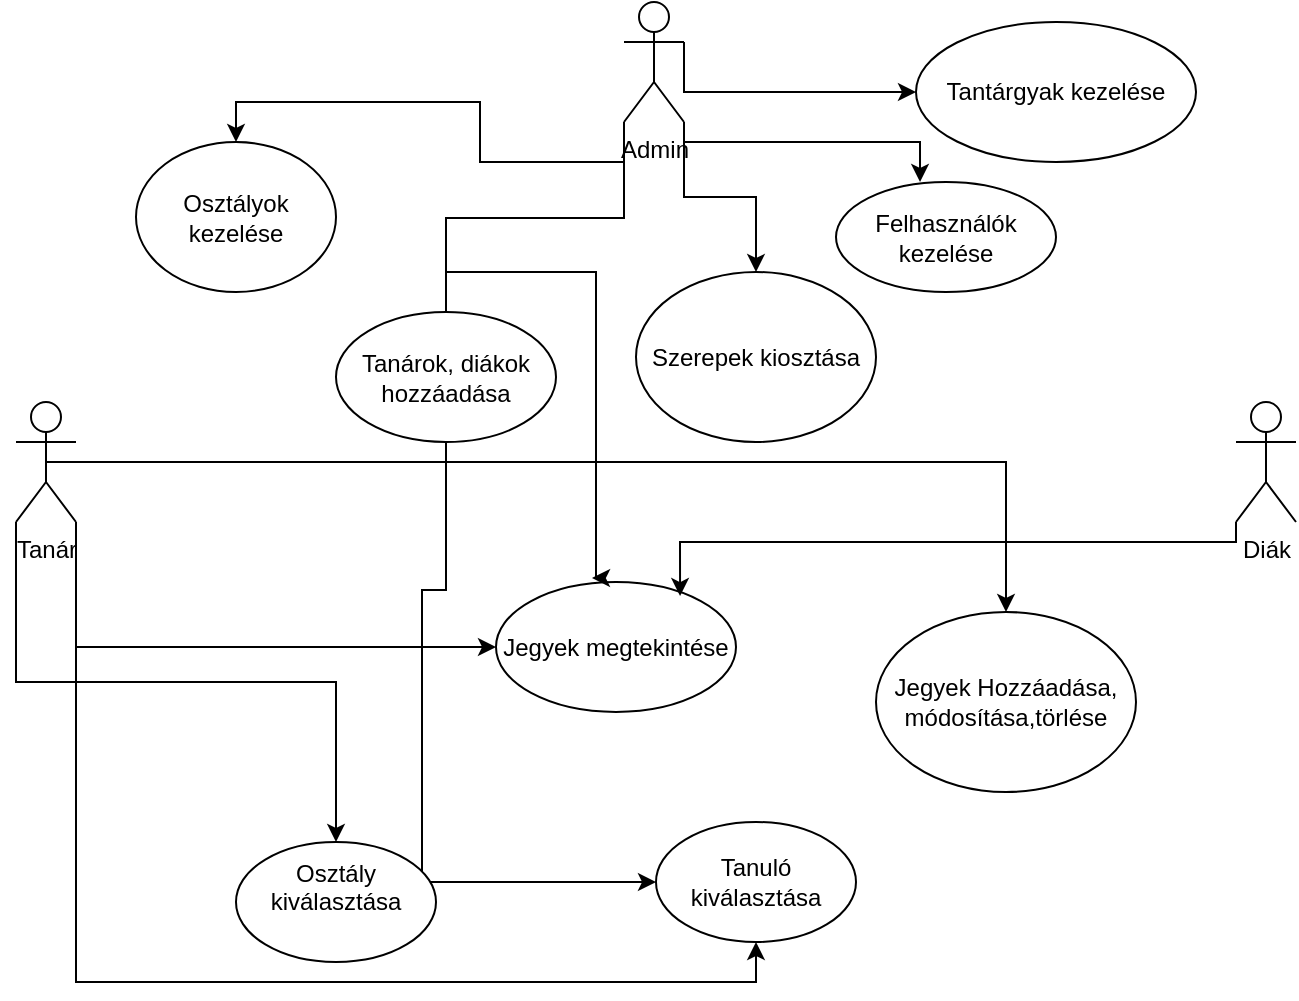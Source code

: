 <mxfile version="26.0.16">
  <diagram name="1 oldal" id="_i8NqzAz9s3-DDf1dhZt">
    <mxGraphModel dx="954" dy="726" grid="1" gridSize="10" guides="1" tooltips="1" connect="1" arrows="1" fold="1" page="1" pageScale="1" pageWidth="827" pageHeight="1169" math="0" shadow="0">
      <root>
        <mxCell id="0" />
        <mxCell id="1" parent="0" />
        <mxCell id="2N9eBhZkdExc5sdEcBkC-19" style="edgeStyle=orthogonalEdgeStyle;rounded=0;orthogonalLoop=1;jettySize=auto;html=1;exitX=1;exitY=1;exitDx=0;exitDy=0;exitPerimeter=0;entryX=0;entryY=0.5;entryDx=0;entryDy=0;" edge="1" parent="1" source="2N9eBhZkdExc5sdEcBkC-1" target="2N9eBhZkdExc5sdEcBkC-9">
          <mxGeometry relative="1" as="geometry" />
        </mxCell>
        <mxCell id="2N9eBhZkdExc5sdEcBkC-20" style="edgeStyle=orthogonalEdgeStyle;rounded=0;orthogonalLoop=1;jettySize=auto;html=1;exitX=0;exitY=1;exitDx=0;exitDy=0;exitPerimeter=0;entryX=0.5;entryY=0;entryDx=0;entryDy=0;" edge="1" parent="1" source="2N9eBhZkdExc5sdEcBkC-1" target="2N9eBhZkdExc5sdEcBkC-7">
          <mxGeometry relative="1" as="geometry" />
        </mxCell>
        <mxCell id="2N9eBhZkdExc5sdEcBkC-23" style="edgeStyle=orthogonalEdgeStyle;rounded=0;orthogonalLoop=1;jettySize=auto;html=1;exitX=1;exitY=1;exitDx=0;exitDy=0;exitPerimeter=0;entryX=0.5;entryY=1;entryDx=0;entryDy=0;" edge="1" parent="1" source="2N9eBhZkdExc5sdEcBkC-1" target="2N9eBhZkdExc5sdEcBkC-8">
          <mxGeometry relative="1" as="geometry">
            <mxPoint x="340" y="540" as="targetPoint" />
          </mxGeometry>
        </mxCell>
        <mxCell id="2N9eBhZkdExc5sdEcBkC-29" style="edgeStyle=orthogonalEdgeStyle;rounded=0;orthogonalLoop=1;jettySize=auto;html=1;exitX=0.5;exitY=0.5;exitDx=0;exitDy=0;exitPerimeter=0;" edge="1" parent="1" source="2N9eBhZkdExc5sdEcBkC-1" target="2N9eBhZkdExc5sdEcBkC-11">
          <mxGeometry relative="1" as="geometry" />
        </mxCell>
        <mxCell id="2N9eBhZkdExc5sdEcBkC-1" value="Tanár" style="shape=umlActor;verticalLabelPosition=bottom;verticalAlign=top;html=1;" vertex="1" parent="1">
          <mxGeometry x="80" y="260" width="30" height="60" as="geometry" />
        </mxCell>
        <mxCell id="2N9eBhZkdExc5sdEcBkC-32" style="edgeStyle=orthogonalEdgeStyle;rounded=0;orthogonalLoop=1;jettySize=auto;html=1;exitX=0;exitY=1;exitDx=0;exitDy=0;exitPerimeter=0;" edge="1" parent="1" source="2N9eBhZkdExc5sdEcBkC-2" target="2N9eBhZkdExc5sdEcBkC-15">
          <mxGeometry relative="1" as="geometry" />
        </mxCell>
        <mxCell id="2N9eBhZkdExc5sdEcBkC-33" style="edgeStyle=orthogonalEdgeStyle;rounded=0;orthogonalLoop=1;jettySize=auto;html=1;exitX=0;exitY=1;exitDx=0;exitDy=0;exitPerimeter=0;entryX=0;entryY=0.5;entryDx=0;entryDy=0;" edge="1" parent="1" source="2N9eBhZkdExc5sdEcBkC-2" target="2N9eBhZkdExc5sdEcBkC-8">
          <mxGeometry relative="1" as="geometry">
            <Array as="points">
              <mxPoint x="384" y="168" />
              <mxPoint x="295" y="168" />
              <mxPoint x="295" y="354" />
              <mxPoint x="283" y="354" />
              <mxPoint x="283" y="500" />
            </Array>
          </mxGeometry>
        </mxCell>
        <mxCell id="2N9eBhZkdExc5sdEcBkC-34" style="edgeStyle=orthogonalEdgeStyle;rounded=0;orthogonalLoop=1;jettySize=auto;html=1;exitX=1;exitY=1;exitDx=0;exitDy=0;exitPerimeter=0;entryX=0.5;entryY=0;entryDx=0;entryDy=0;" edge="1" parent="1" source="2N9eBhZkdExc5sdEcBkC-2" target="2N9eBhZkdExc5sdEcBkC-13">
          <mxGeometry relative="1" as="geometry" />
        </mxCell>
        <mxCell id="2N9eBhZkdExc5sdEcBkC-38" style="edgeStyle=orthogonalEdgeStyle;rounded=0;orthogonalLoop=1;jettySize=auto;html=1;exitX=1;exitY=0.333;exitDx=0;exitDy=0;exitPerimeter=0;entryX=0;entryY=0.5;entryDx=0;entryDy=0;" edge="1" parent="1" source="2N9eBhZkdExc5sdEcBkC-2" target="2N9eBhZkdExc5sdEcBkC-37">
          <mxGeometry relative="1" as="geometry">
            <Array as="points">
              <mxPoint x="414" y="105" />
            </Array>
          </mxGeometry>
        </mxCell>
        <mxCell id="2N9eBhZkdExc5sdEcBkC-2" value="Admin&lt;div&gt;&lt;br&gt;&lt;/div&gt;" style="shape=umlActor;verticalLabelPosition=bottom;verticalAlign=top;html=1;" vertex="1" parent="1">
          <mxGeometry x="384" y="60" width="30" height="60" as="geometry" />
        </mxCell>
        <mxCell id="2N9eBhZkdExc5sdEcBkC-4" value="Diák" style="shape=umlActor;verticalLabelPosition=bottom;verticalAlign=top;html=1;" vertex="1" parent="1">
          <mxGeometry x="690" y="260" width="30" height="60" as="geometry" />
        </mxCell>
        <mxCell id="2N9eBhZkdExc5sdEcBkC-7" value="Osztály kiválasztása&lt;div&gt;&lt;br&gt;&lt;/div&gt;" style="ellipse;html=1;whiteSpace=wrap;" vertex="1" parent="1">
          <mxGeometry x="190" y="480" width="100" height="60" as="geometry" />
        </mxCell>
        <mxCell id="2N9eBhZkdExc5sdEcBkC-8" value="Tanuló kiválasztása" style="ellipse;html=1;whiteSpace=wrap;" vertex="1" parent="1">
          <mxGeometry x="400" y="470" width="100" height="60" as="geometry" />
        </mxCell>
        <mxCell id="2N9eBhZkdExc5sdEcBkC-9" value="Jegyek megtekintése" style="ellipse;html=1;whiteSpace=wrap;" vertex="1" parent="1">
          <mxGeometry x="320" y="350" width="120" height="65" as="geometry" />
        </mxCell>
        <mxCell id="2N9eBhZkdExc5sdEcBkC-11" value="Jegyek Hozzáadása, módosítása,törlése" style="ellipse;html=1;whiteSpace=wrap;" vertex="1" parent="1">
          <mxGeometry x="510" y="365" width="130" height="90" as="geometry" />
        </mxCell>
        <mxCell id="2N9eBhZkdExc5sdEcBkC-12" value="Tanárok, diákok hozzáadása" style="ellipse;html=1;whiteSpace=wrap;" vertex="1" parent="1">
          <mxGeometry x="240" y="215" width="110" height="65" as="geometry" />
        </mxCell>
        <mxCell id="2N9eBhZkdExc5sdEcBkC-13" value="Szerepek kiosztása" style="ellipse;html=1;whiteSpace=wrap;" vertex="1" parent="1">
          <mxGeometry x="390" y="195" width="120" height="85" as="geometry" />
        </mxCell>
        <mxCell id="2N9eBhZkdExc5sdEcBkC-14" value="Felhasználók kezelése" style="ellipse;html=1;whiteSpace=wrap;" vertex="1" parent="1">
          <mxGeometry x="490" y="150" width="110" height="55" as="geometry" />
        </mxCell>
        <mxCell id="2N9eBhZkdExc5sdEcBkC-15" value="Osztályok kezelése" style="ellipse;html=1;whiteSpace=wrap;" vertex="1" parent="1">
          <mxGeometry x="140" y="130" width="100" height="75" as="geometry" />
        </mxCell>
        <mxCell id="2N9eBhZkdExc5sdEcBkC-17" value="" style="html=1;verticalAlign=bottom;labelBackgroundColor=none;endArrow=block;endFill=1;rounded=0;" edge="1" parent="1">
          <mxGeometry width="160" relative="1" as="geometry">
            <mxPoint x="490" y="370" as="sourcePoint" />
            <mxPoint x="490" y="370" as="targetPoint" />
          </mxGeometry>
        </mxCell>
        <mxCell id="2N9eBhZkdExc5sdEcBkC-31" style="edgeStyle=orthogonalEdgeStyle;rounded=0;orthogonalLoop=1;jettySize=auto;html=1;exitX=0;exitY=1;exitDx=0;exitDy=0;exitPerimeter=0;entryX=0.767;entryY=0.108;entryDx=0;entryDy=0;entryPerimeter=0;" edge="1" parent="1" source="2N9eBhZkdExc5sdEcBkC-4" target="2N9eBhZkdExc5sdEcBkC-9">
          <mxGeometry relative="1" as="geometry">
            <Array as="points">
              <mxPoint x="690" y="330" />
              <mxPoint x="412" y="330" />
            </Array>
          </mxGeometry>
        </mxCell>
        <mxCell id="2N9eBhZkdExc5sdEcBkC-35" style="edgeStyle=orthogonalEdgeStyle;rounded=0;orthogonalLoop=1;jettySize=auto;html=1;exitX=1;exitY=1;exitDx=0;exitDy=0;exitPerimeter=0;entryX=0.382;entryY=0;entryDx=0;entryDy=0;entryPerimeter=0;" edge="1" parent="1" source="2N9eBhZkdExc5sdEcBkC-2" target="2N9eBhZkdExc5sdEcBkC-14">
          <mxGeometry relative="1" as="geometry">
            <Array as="points">
              <mxPoint x="414" y="130" />
              <mxPoint x="532" y="130" />
            </Array>
          </mxGeometry>
        </mxCell>
        <mxCell id="2N9eBhZkdExc5sdEcBkC-36" style="edgeStyle=orthogonalEdgeStyle;rounded=0;orthogonalLoop=1;jettySize=auto;html=1;exitX=0.5;exitY=0;exitDx=0;exitDy=0;entryX=0.4;entryY=-0.031;entryDx=0;entryDy=0;entryPerimeter=0;" edge="1" parent="1" source="2N9eBhZkdExc5sdEcBkC-12" target="2N9eBhZkdExc5sdEcBkC-9">
          <mxGeometry relative="1" as="geometry">
            <Array as="points">
              <mxPoint x="295" y="195" />
              <mxPoint x="370" y="195" />
              <mxPoint x="370" y="348" />
            </Array>
          </mxGeometry>
        </mxCell>
        <mxCell id="2N9eBhZkdExc5sdEcBkC-37" value="Tantárgyak kezelése" style="ellipse;whiteSpace=wrap;html=1;" vertex="1" parent="1">
          <mxGeometry x="530" y="70" width="140" height="70" as="geometry" />
        </mxCell>
      </root>
    </mxGraphModel>
  </diagram>
</mxfile>
